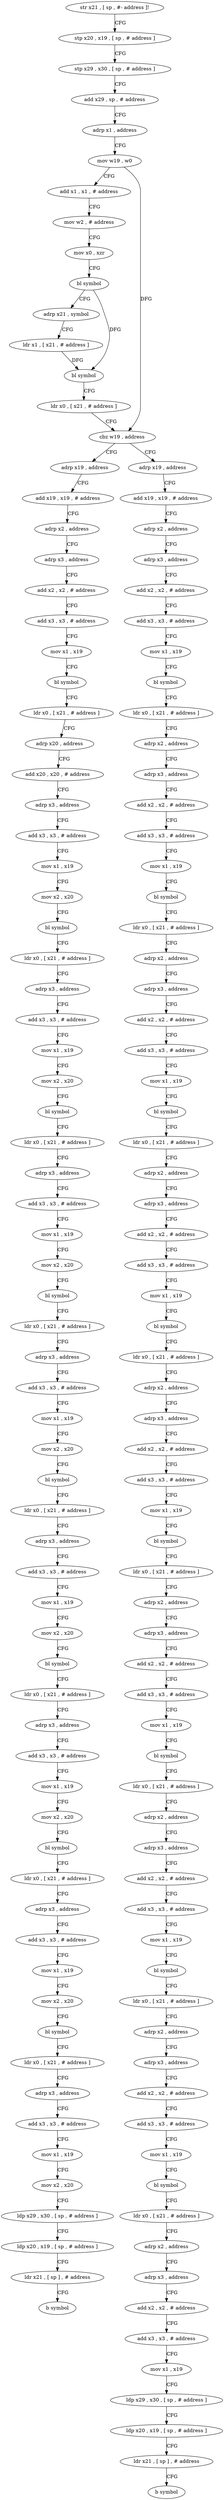 digraph "func" {
"4230040" [label = "str x21 , [ sp , #- address ]!" ]
"4230044" [label = "stp x20 , x19 , [ sp , # address ]" ]
"4230048" [label = "stp x29 , x30 , [ sp , # address ]" ]
"4230052" [label = "add x29 , sp , # address" ]
"4230056" [label = "adrp x1 , address" ]
"4230060" [label = "mov w19 , w0" ]
"4230064" [label = "add x1 , x1 , # address" ]
"4230068" [label = "mov w2 , # address" ]
"4230072" [label = "mov x0 , xzr" ]
"4230076" [label = "bl symbol" ]
"4230080" [label = "adrp x21 , symbol" ]
"4230084" [label = "ldr x1 , [ x21 , # address ]" ]
"4230088" [label = "bl symbol" ]
"4230092" [label = "ldr x0 , [ x21 , # address ]" ]
"4230096" [label = "cbz w19 , address" ]
"4230368" [label = "adrp x19 , address" ]
"4230100" [label = "adrp x19 , address" ]
"4230372" [label = "add x19 , x19 , # address" ]
"4230376" [label = "adrp x2 , address" ]
"4230380" [label = "adrp x3 , address" ]
"4230384" [label = "add x2 , x2 , # address" ]
"4230388" [label = "add x3 , x3 , # address" ]
"4230392" [label = "mov x1 , x19" ]
"4230396" [label = "bl symbol" ]
"4230400" [label = "ldr x0 , [ x21 , # address ]" ]
"4230404" [label = "adrp x20 , address" ]
"4230408" [label = "add x20 , x20 , # address" ]
"4230412" [label = "adrp x3 , address" ]
"4230416" [label = "add x3 , x3 , # address" ]
"4230420" [label = "mov x1 , x19" ]
"4230424" [label = "mov x2 , x20" ]
"4230428" [label = "bl symbol" ]
"4230432" [label = "ldr x0 , [ x21 , # address ]" ]
"4230436" [label = "adrp x3 , address" ]
"4230440" [label = "add x3 , x3 , # address" ]
"4230444" [label = "mov x1 , x19" ]
"4230448" [label = "mov x2 , x20" ]
"4230452" [label = "bl symbol" ]
"4230456" [label = "ldr x0 , [ x21 , # address ]" ]
"4230460" [label = "adrp x3 , address" ]
"4230464" [label = "add x3 , x3 , # address" ]
"4230468" [label = "mov x1 , x19" ]
"4230472" [label = "mov x2 , x20" ]
"4230476" [label = "bl symbol" ]
"4230480" [label = "ldr x0 , [ x21 , # address ]" ]
"4230484" [label = "adrp x3 , address" ]
"4230488" [label = "add x3 , x3 , # address" ]
"4230492" [label = "mov x1 , x19" ]
"4230496" [label = "mov x2 , x20" ]
"4230500" [label = "bl symbol" ]
"4230504" [label = "ldr x0 , [ x21 , # address ]" ]
"4230508" [label = "adrp x3 , address" ]
"4230512" [label = "add x3 , x3 , # address" ]
"4230516" [label = "mov x1 , x19" ]
"4230520" [label = "mov x2 , x20" ]
"4230524" [label = "bl symbol" ]
"4230528" [label = "ldr x0 , [ x21 , # address ]" ]
"4230532" [label = "adrp x3 , address" ]
"4230536" [label = "add x3 , x3 , # address" ]
"4230540" [label = "mov x1 , x19" ]
"4230544" [label = "mov x2 , x20" ]
"4230548" [label = "bl symbol" ]
"4230552" [label = "ldr x0 , [ x21 , # address ]" ]
"4230556" [label = "adrp x3 , address" ]
"4230560" [label = "add x3 , x3 , # address" ]
"4230564" [label = "mov x1 , x19" ]
"4230568" [label = "mov x2 , x20" ]
"4230572" [label = "bl symbol" ]
"4230576" [label = "ldr x0 , [ x21 , # address ]" ]
"4230580" [label = "adrp x3 , address" ]
"4230584" [label = "add x3 , x3 , # address" ]
"4230588" [label = "mov x1 , x19" ]
"4230592" [label = "mov x2 , x20" ]
"4230596" [label = "ldp x29 , x30 , [ sp , # address ]" ]
"4230600" [label = "ldp x20 , x19 , [ sp , # address ]" ]
"4230604" [label = "ldr x21 , [ sp ] , # address" ]
"4230608" [label = "b symbol" ]
"4230104" [label = "add x19 , x19 , # address" ]
"4230108" [label = "adrp x2 , address" ]
"4230112" [label = "adrp x3 , address" ]
"4230116" [label = "add x2 , x2 , # address" ]
"4230120" [label = "add x3 , x3 , # address" ]
"4230124" [label = "mov x1 , x19" ]
"4230128" [label = "bl symbol" ]
"4230132" [label = "ldr x0 , [ x21 , # address ]" ]
"4230136" [label = "adrp x2 , address" ]
"4230140" [label = "adrp x3 , address" ]
"4230144" [label = "add x2 , x2 , # address" ]
"4230148" [label = "add x3 , x3 , # address" ]
"4230152" [label = "mov x1 , x19" ]
"4230156" [label = "bl symbol" ]
"4230160" [label = "ldr x0 , [ x21 , # address ]" ]
"4230164" [label = "adrp x2 , address" ]
"4230168" [label = "adrp x3 , address" ]
"4230172" [label = "add x2 , x2 , # address" ]
"4230176" [label = "add x3 , x3 , # address" ]
"4230180" [label = "mov x1 , x19" ]
"4230184" [label = "bl symbol" ]
"4230188" [label = "ldr x0 , [ x21 , # address ]" ]
"4230192" [label = "adrp x2 , address" ]
"4230196" [label = "adrp x3 , address" ]
"4230200" [label = "add x2 , x2 , # address" ]
"4230204" [label = "add x3 , x3 , # address" ]
"4230208" [label = "mov x1 , x19" ]
"4230212" [label = "bl symbol" ]
"4230216" [label = "ldr x0 , [ x21 , # address ]" ]
"4230220" [label = "adrp x2 , address" ]
"4230224" [label = "adrp x3 , address" ]
"4230228" [label = "add x2 , x2 , # address" ]
"4230232" [label = "add x3 , x3 , # address" ]
"4230236" [label = "mov x1 , x19" ]
"4230240" [label = "bl symbol" ]
"4230244" [label = "ldr x0 , [ x21 , # address ]" ]
"4230248" [label = "adrp x2 , address" ]
"4230252" [label = "adrp x3 , address" ]
"4230256" [label = "add x2 , x2 , # address" ]
"4230260" [label = "add x3 , x3 , # address" ]
"4230264" [label = "mov x1 , x19" ]
"4230268" [label = "bl symbol" ]
"4230272" [label = "ldr x0 , [ x21 , # address ]" ]
"4230276" [label = "adrp x2 , address" ]
"4230280" [label = "adrp x3 , address" ]
"4230284" [label = "add x2 , x2 , # address" ]
"4230288" [label = "add x3 , x3 , # address" ]
"4230292" [label = "mov x1 , x19" ]
"4230296" [label = "bl symbol" ]
"4230300" [label = "ldr x0 , [ x21 , # address ]" ]
"4230304" [label = "adrp x2 , address" ]
"4230308" [label = "adrp x3 , address" ]
"4230312" [label = "add x2 , x2 , # address" ]
"4230316" [label = "add x3 , x3 , # address" ]
"4230320" [label = "mov x1 , x19" ]
"4230324" [label = "bl symbol" ]
"4230328" [label = "ldr x0 , [ x21 , # address ]" ]
"4230332" [label = "adrp x2 , address" ]
"4230336" [label = "adrp x3 , address" ]
"4230340" [label = "add x2 , x2 , # address" ]
"4230344" [label = "add x3 , x3 , # address" ]
"4230348" [label = "mov x1 , x19" ]
"4230352" [label = "ldp x29 , x30 , [ sp , # address ]" ]
"4230356" [label = "ldp x20 , x19 , [ sp , # address ]" ]
"4230360" [label = "ldr x21 , [ sp ] , # address" ]
"4230364" [label = "b symbol" ]
"4230040" -> "4230044" [ label = "CFG" ]
"4230044" -> "4230048" [ label = "CFG" ]
"4230048" -> "4230052" [ label = "CFG" ]
"4230052" -> "4230056" [ label = "CFG" ]
"4230056" -> "4230060" [ label = "CFG" ]
"4230060" -> "4230064" [ label = "CFG" ]
"4230060" -> "4230096" [ label = "DFG" ]
"4230064" -> "4230068" [ label = "CFG" ]
"4230068" -> "4230072" [ label = "CFG" ]
"4230072" -> "4230076" [ label = "CFG" ]
"4230076" -> "4230080" [ label = "CFG" ]
"4230076" -> "4230088" [ label = "DFG" ]
"4230080" -> "4230084" [ label = "CFG" ]
"4230084" -> "4230088" [ label = "DFG" ]
"4230088" -> "4230092" [ label = "CFG" ]
"4230092" -> "4230096" [ label = "CFG" ]
"4230096" -> "4230368" [ label = "CFG" ]
"4230096" -> "4230100" [ label = "CFG" ]
"4230368" -> "4230372" [ label = "CFG" ]
"4230100" -> "4230104" [ label = "CFG" ]
"4230372" -> "4230376" [ label = "CFG" ]
"4230376" -> "4230380" [ label = "CFG" ]
"4230380" -> "4230384" [ label = "CFG" ]
"4230384" -> "4230388" [ label = "CFG" ]
"4230388" -> "4230392" [ label = "CFG" ]
"4230392" -> "4230396" [ label = "CFG" ]
"4230396" -> "4230400" [ label = "CFG" ]
"4230400" -> "4230404" [ label = "CFG" ]
"4230404" -> "4230408" [ label = "CFG" ]
"4230408" -> "4230412" [ label = "CFG" ]
"4230412" -> "4230416" [ label = "CFG" ]
"4230416" -> "4230420" [ label = "CFG" ]
"4230420" -> "4230424" [ label = "CFG" ]
"4230424" -> "4230428" [ label = "CFG" ]
"4230428" -> "4230432" [ label = "CFG" ]
"4230432" -> "4230436" [ label = "CFG" ]
"4230436" -> "4230440" [ label = "CFG" ]
"4230440" -> "4230444" [ label = "CFG" ]
"4230444" -> "4230448" [ label = "CFG" ]
"4230448" -> "4230452" [ label = "CFG" ]
"4230452" -> "4230456" [ label = "CFG" ]
"4230456" -> "4230460" [ label = "CFG" ]
"4230460" -> "4230464" [ label = "CFG" ]
"4230464" -> "4230468" [ label = "CFG" ]
"4230468" -> "4230472" [ label = "CFG" ]
"4230472" -> "4230476" [ label = "CFG" ]
"4230476" -> "4230480" [ label = "CFG" ]
"4230480" -> "4230484" [ label = "CFG" ]
"4230484" -> "4230488" [ label = "CFG" ]
"4230488" -> "4230492" [ label = "CFG" ]
"4230492" -> "4230496" [ label = "CFG" ]
"4230496" -> "4230500" [ label = "CFG" ]
"4230500" -> "4230504" [ label = "CFG" ]
"4230504" -> "4230508" [ label = "CFG" ]
"4230508" -> "4230512" [ label = "CFG" ]
"4230512" -> "4230516" [ label = "CFG" ]
"4230516" -> "4230520" [ label = "CFG" ]
"4230520" -> "4230524" [ label = "CFG" ]
"4230524" -> "4230528" [ label = "CFG" ]
"4230528" -> "4230532" [ label = "CFG" ]
"4230532" -> "4230536" [ label = "CFG" ]
"4230536" -> "4230540" [ label = "CFG" ]
"4230540" -> "4230544" [ label = "CFG" ]
"4230544" -> "4230548" [ label = "CFG" ]
"4230548" -> "4230552" [ label = "CFG" ]
"4230552" -> "4230556" [ label = "CFG" ]
"4230556" -> "4230560" [ label = "CFG" ]
"4230560" -> "4230564" [ label = "CFG" ]
"4230564" -> "4230568" [ label = "CFG" ]
"4230568" -> "4230572" [ label = "CFG" ]
"4230572" -> "4230576" [ label = "CFG" ]
"4230576" -> "4230580" [ label = "CFG" ]
"4230580" -> "4230584" [ label = "CFG" ]
"4230584" -> "4230588" [ label = "CFG" ]
"4230588" -> "4230592" [ label = "CFG" ]
"4230592" -> "4230596" [ label = "CFG" ]
"4230596" -> "4230600" [ label = "CFG" ]
"4230600" -> "4230604" [ label = "CFG" ]
"4230604" -> "4230608" [ label = "CFG" ]
"4230104" -> "4230108" [ label = "CFG" ]
"4230108" -> "4230112" [ label = "CFG" ]
"4230112" -> "4230116" [ label = "CFG" ]
"4230116" -> "4230120" [ label = "CFG" ]
"4230120" -> "4230124" [ label = "CFG" ]
"4230124" -> "4230128" [ label = "CFG" ]
"4230128" -> "4230132" [ label = "CFG" ]
"4230132" -> "4230136" [ label = "CFG" ]
"4230136" -> "4230140" [ label = "CFG" ]
"4230140" -> "4230144" [ label = "CFG" ]
"4230144" -> "4230148" [ label = "CFG" ]
"4230148" -> "4230152" [ label = "CFG" ]
"4230152" -> "4230156" [ label = "CFG" ]
"4230156" -> "4230160" [ label = "CFG" ]
"4230160" -> "4230164" [ label = "CFG" ]
"4230164" -> "4230168" [ label = "CFG" ]
"4230168" -> "4230172" [ label = "CFG" ]
"4230172" -> "4230176" [ label = "CFG" ]
"4230176" -> "4230180" [ label = "CFG" ]
"4230180" -> "4230184" [ label = "CFG" ]
"4230184" -> "4230188" [ label = "CFG" ]
"4230188" -> "4230192" [ label = "CFG" ]
"4230192" -> "4230196" [ label = "CFG" ]
"4230196" -> "4230200" [ label = "CFG" ]
"4230200" -> "4230204" [ label = "CFG" ]
"4230204" -> "4230208" [ label = "CFG" ]
"4230208" -> "4230212" [ label = "CFG" ]
"4230212" -> "4230216" [ label = "CFG" ]
"4230216" -> "4230220" [ label = "CFG" ]
"4230220" -> "4230224" [ label = "CFG" ]
"4230224" -> "4230228" [ label = "CFG" ]
"4230228" -> "4230232" [ label = "CFG" ]
"4230232" -> "4230236" [ label = "CFG" ]
"4230236" -> "4230240" [ label = "CFG" ]
"4230240" -> "4230244" [ label = "CFG" ]
"4230244" -> "4230248" [ label = "CFG" ]
"4230248" -> "4230252" [ label = "CFG" ]
"4230252" -> "4230256" [ label = "CFG" ]
"4230256" -> "4230260" [ label = "CFG" ]
"4230260" -> "4230264" [ label = "CFG" ]
"4230264" -> "4230268" [ label = "CFG" ]
"4230268" -> "4230272" [ label = "CFG" ]
"4230272" -> "4230276" [ label = "CFG" ]
"4230276" -> "4230280" [ label = "CFG" ]
"4230280" -> "4230284" [ label = "CFG" ]
"4230284" -> "4230288" [ label = "CFG" ]
"4230288" -> "4230292" [ label = "CFG" ]
"4230292" -> "4230296" [ label = "CFG" ]
"4230296" -> "4230300" [ label = "CFG" ]
"4230300" -> "4230304" [ label = "CFG" ]
"4230304" -> "4230308" [ label = "CFG" ]
"4230308" -> "4230312" [ label = "CFG" ]
"4230312" -> "4230316" [ label = "CFG" ]
"4230316" -> "4230320" [ label = "CFG" ]
"4230320" -> "4230324" [ label = "CFG" ]
"4230324" -> "4230328" [ label = "CFG" ]
"4230328" -> "4230332" [ label = "CFG" ]
"4230332" -> "4230336" [ label = "CFG" ]
"4230336" -> "4230340" [ label = "CFG" ]
"4230340" -> "4230344" [ label = "CFG" ]
"4230344" -> "4230348" [ label = "CFG" ]
"4230348" -> "4230352" [ label = "CFG" ]
"4230352" -> "4230356" [ label = "CFG" ]
"4230356" -> "4230360" [ label = "CFG" ]
"4230360" -> "4230364" [ label = "CFG" ]
}
